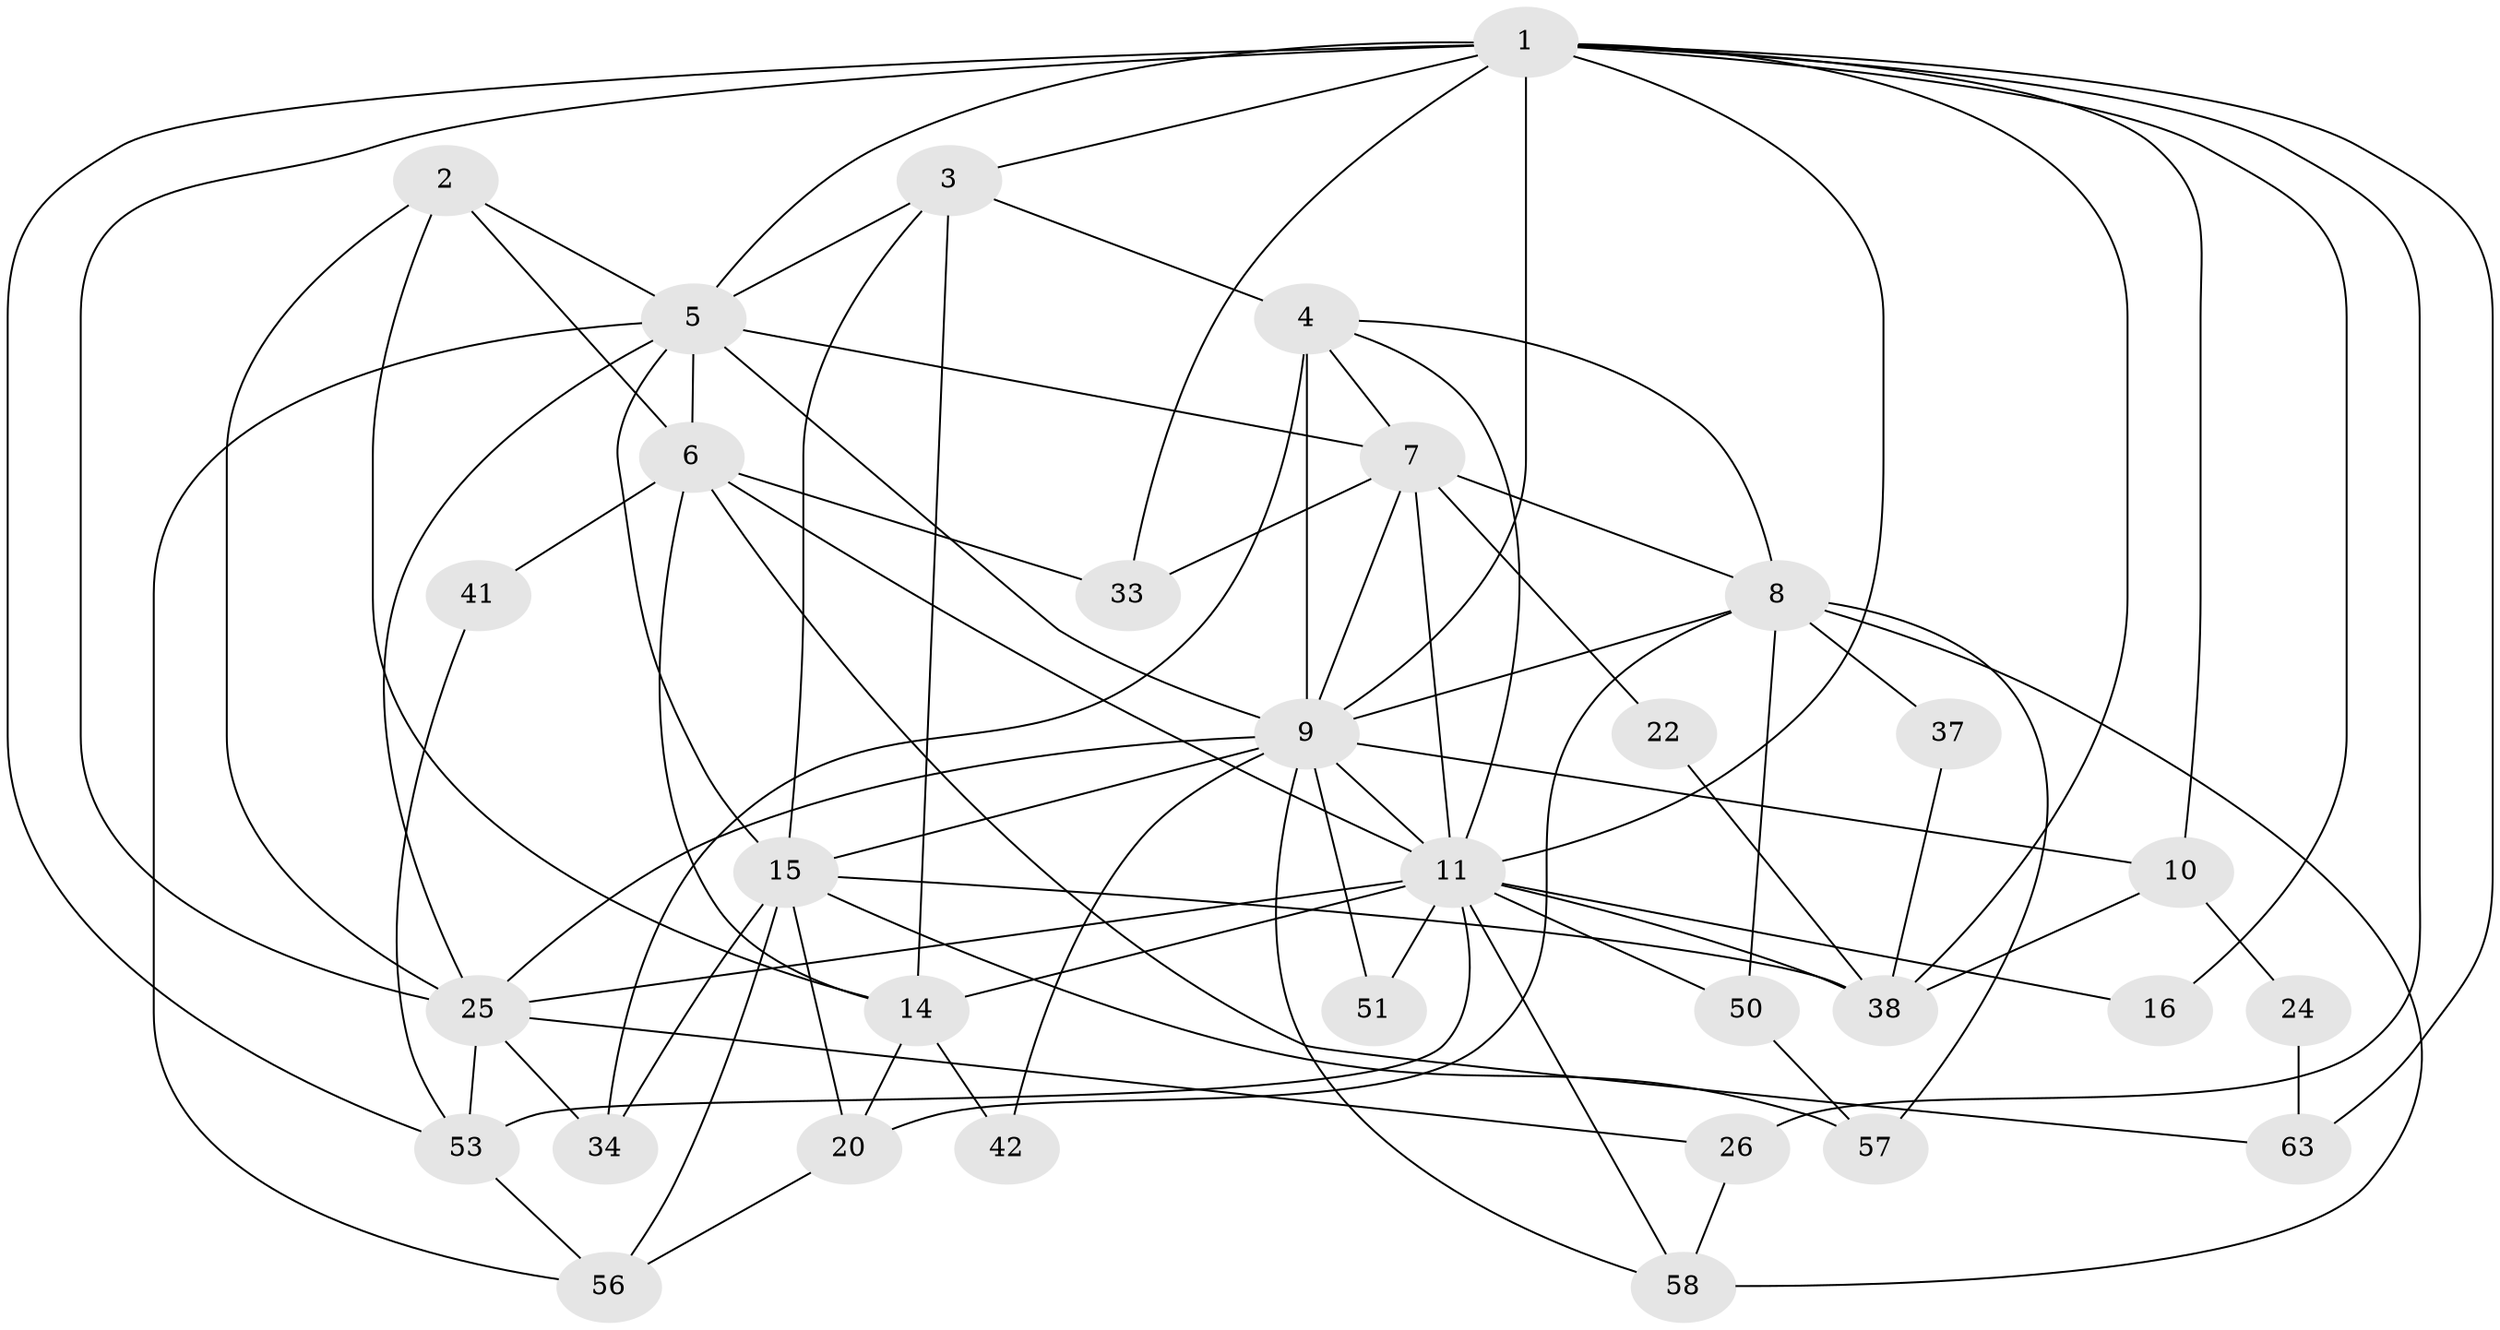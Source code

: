 // original degree distribution, {3: 0.2923076923076923, 7: 0.06153846153846154, 5: 0.12307692307692308, 6: 0.12307692307692308, 2: 0.16923076923076924, 4: 0.2153846153846154, 9: 0.015384615384615385}
// Generated by graph-tools (version 1.1) at 2025/14/03/09/25 04:14:57]
// undirected, 32 vertices, 82 edges
graph export_dot {
graph [start="1"]
  node [color=gray90,style=filled];
  1 [super="+13+40"];
  2 [super="+62"];
  3 [super="+17"];
  4 [super="+44+55+21"];
  5 [super="+52+35"];
  6 [super="+30"];
  7 [super="+18"];
  8 [super="+31+45"];
  9 [super="+64+39+12"];
  10 [super="+59"];
  11 [super="+32+65+29"];
  14 [super="+46"];
  15 [super="+23"];
  16;
  20 [super="+47"];
  22;
  24;
  25 [super="+28"];
  26;
  33 [super="+60"];
  34;
  37;
  38 [super="+48"];
  41;
  42;
  50;
  51;
  53;
  56;
  57;
  58;
  63;
  1 -- 5 [weight=2];
  1 -- 38;
  1 -- 9 [weight=3];
  1 -- 11 [weight=2];
  1 -- 53;
  1 -- 26;
  1 -- 63;
  1 -- 33;
  1 -- 10;
  1 -- 16;
  1 -- 25;
  1 -- 3;
  2 -- 6;
  2 -- 5;
  2 -- 14;
  2 -- 25;
  3 -- 4;
  3 -- 14;
  3 -- 15;
  3 -- 5;
  4 -- 34;
  4 -- 8 [weight=2];
  4 -- 9 [weight=3];
  4 -- 11;
  4 -- 7;
  5 -- 56;
  5 -- 7;
  5 -- 15;
  5 -- 6;
  5 -- 9;
  5 -- 25;
  6 -- 11;
  6 -- 41 [weight=2];
  6 -- 63;
  6 -- 14;
  6 -- 33;
  7 -- 11;
  7 -- 33;
  7 -- 22;
  7 -- 9;
  7 -- 8;
  8 -- 37 [weight=2];
  8 -- 50;
  8 -- 20;
  8 -- 9;
  8 -- 58;
  8 -- 57;
  9 -- 51;
  9 -- 58;
  9 -- 42;
  9 -- 11;
  9 -- 10;
  9 -- 25;
  9 -- 15;
  10 -- 38;
  10 -- 24;
  11 -- 58;
  11 -- 51;
  11 -- 16 [weight=2];
  11 -- 38;
  11 -- 25;
  11 -- 50;
  11 -- 53;
  11 -- 14;
  14 -- 42;
  14 -- 20;
  15 -- 38 [weight=2];
  15 -- 34;
  15 -- 56;
  15 -- 57;
  15 -- 20;
  20 -- 56;
  22 -- 38;
  24 -- 63;
  25 -- 34;
  25 -- 53;
  25 -- 26;
  26 -- 58;
  37 -- 38;
  41 -- 53;
  50 -- 57;
  53 -- 56;
}
